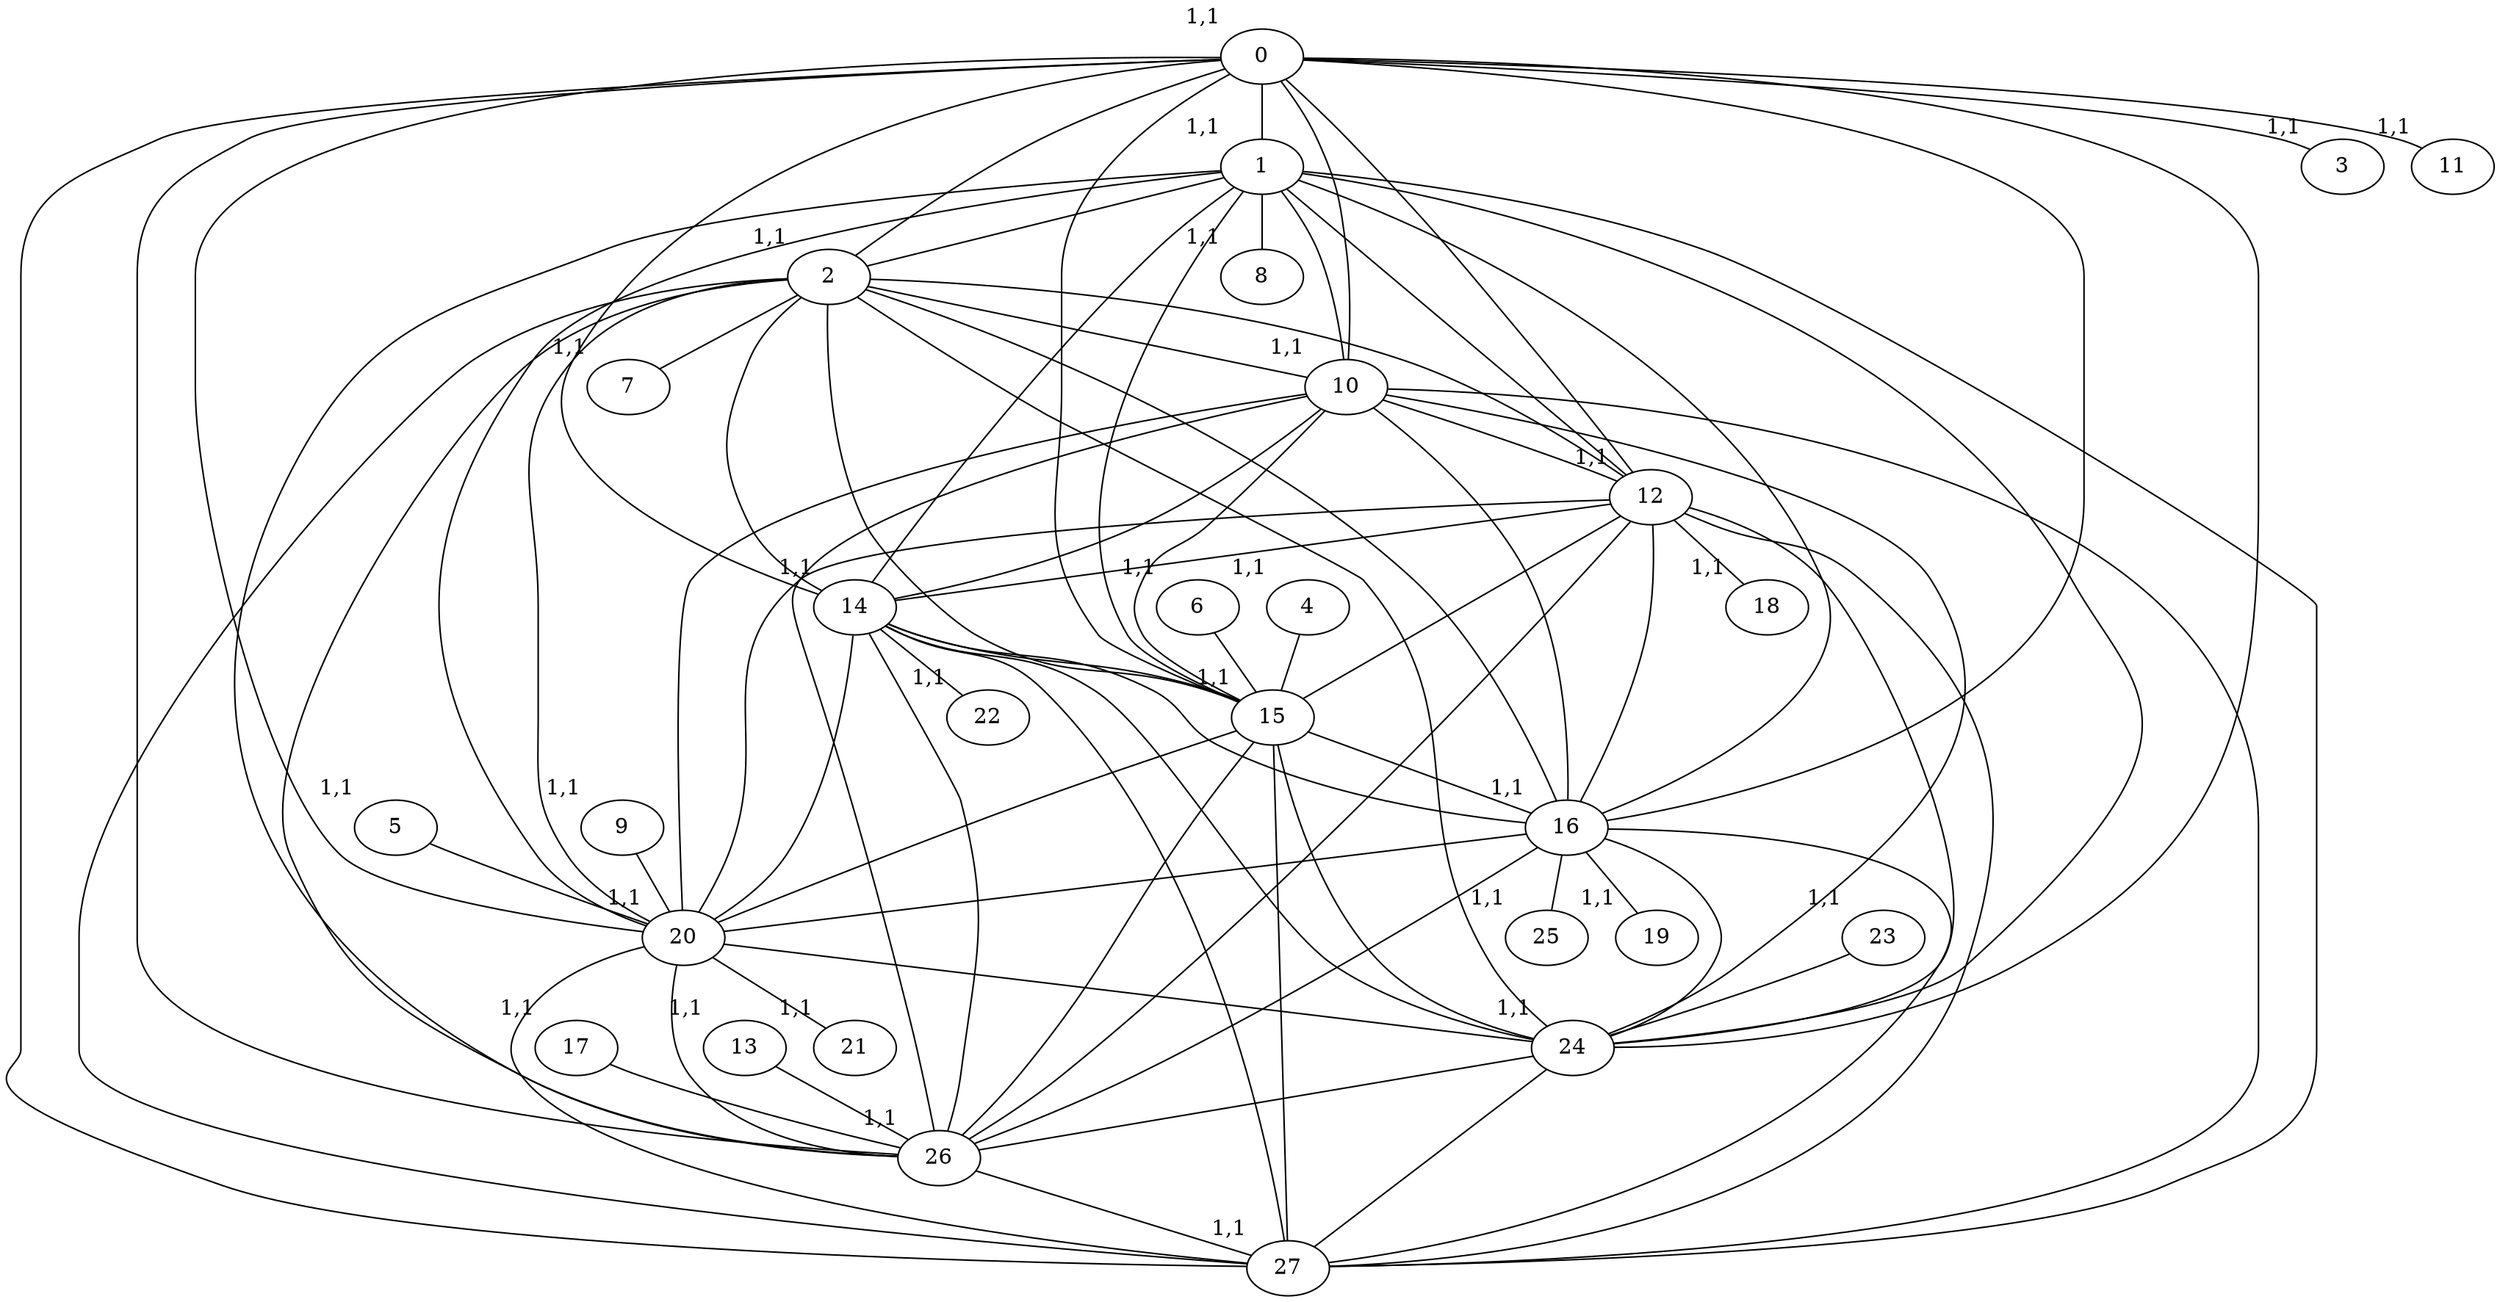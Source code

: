 graph G {
26 [xlabel="1,1"];
26 -- 27;
17 [xlabel="1,1"];
17 -- 26;
13 [xlabel="1,1"];
13 -- 26;
27 [xlabel="1,1"];
12 [xlabel="1,1"];
12 -- 26;
12 -- 27;
12 -- 15;
12 -- 16;
12 -- 20;
12 -- 14;
12 -- 24;
12 -- 18;
18 [xlabel="1,1"];
15 [xlabel="1,1"];
15 -- 26;
15 -- 27;
15 -- 16;
15 -- 20;
15 -- 24;
6 [xlabel="1,1"];
6 -- 15;
4 [xlabel="1,1"];
4 -- 15;
1 [xlabel="1,1"];
1 -- 26;
1 -- 27;
1 -- 12;
1 -- 15;
1 -- 16;
1 -- 10;
1 -- 2;
1 -- 20;
1 -- 14;
1 -- 24;
1 -- 8;
8 [xlabel="1,1"];
0 [xlabel="1,1"];
0 -- 26;
0 -- 27;
0 -- 12;
0 -- 15;
0 -- 1;
0 -- 16;
0 -- 10;
0 -- 2;
0 -- 20;
0 -- 14;
0 -- 24;
0 -- 3;
0 -- 11;
3 [xlabel="1,1"];
11 [xlabel="1,1"];
16 [xlabel="1,1"];
16 -- 26;
16 -- 27;
16 -- 20;
16 -- 24;
16 -- 19;
16 -- 25;
19 [xlabel="1,1"];
25 [xlabel="1,1"];
10 [xlabel="1,1"];
10 -- 26;
10 -- 27;
10 -- 12;
10 -- 15;
10 -- 16;
10 -- 20;
10 -- 14;
10 -- 24;
2 [xlabel="1,1"];
2 -- 26;
2 -- 27;
2 -- 12;
2 -- 15;
2 -- 16;
2 -- 10;
2 -- 20;
2 -- 14;
2 -- 24;
2 -- 7;
7 [xlabel="1,1"];
20 [xlabel="1,1"];
20 -- 26;
20 -- 27;
20 -- 24;
20 -- 21;
21 [xlabel="1,1"];
9 [xlabel="1,1"];
9 -- 20;
5 [xlabel="1,1"];
5 -- 20;
14 [xlabel="1,1"];
14 -- 26;
14 -- 27;
14 -- 15;
14 -- 16;
14 -- 20;
14 -- 24;
14 -- 22;
22 [xlabel="1,1"];
24 [xlabel="1,1"];
24 -- 26;
24 -- 27;
23 [xlabel="1,1"];
23 -- 24;
}